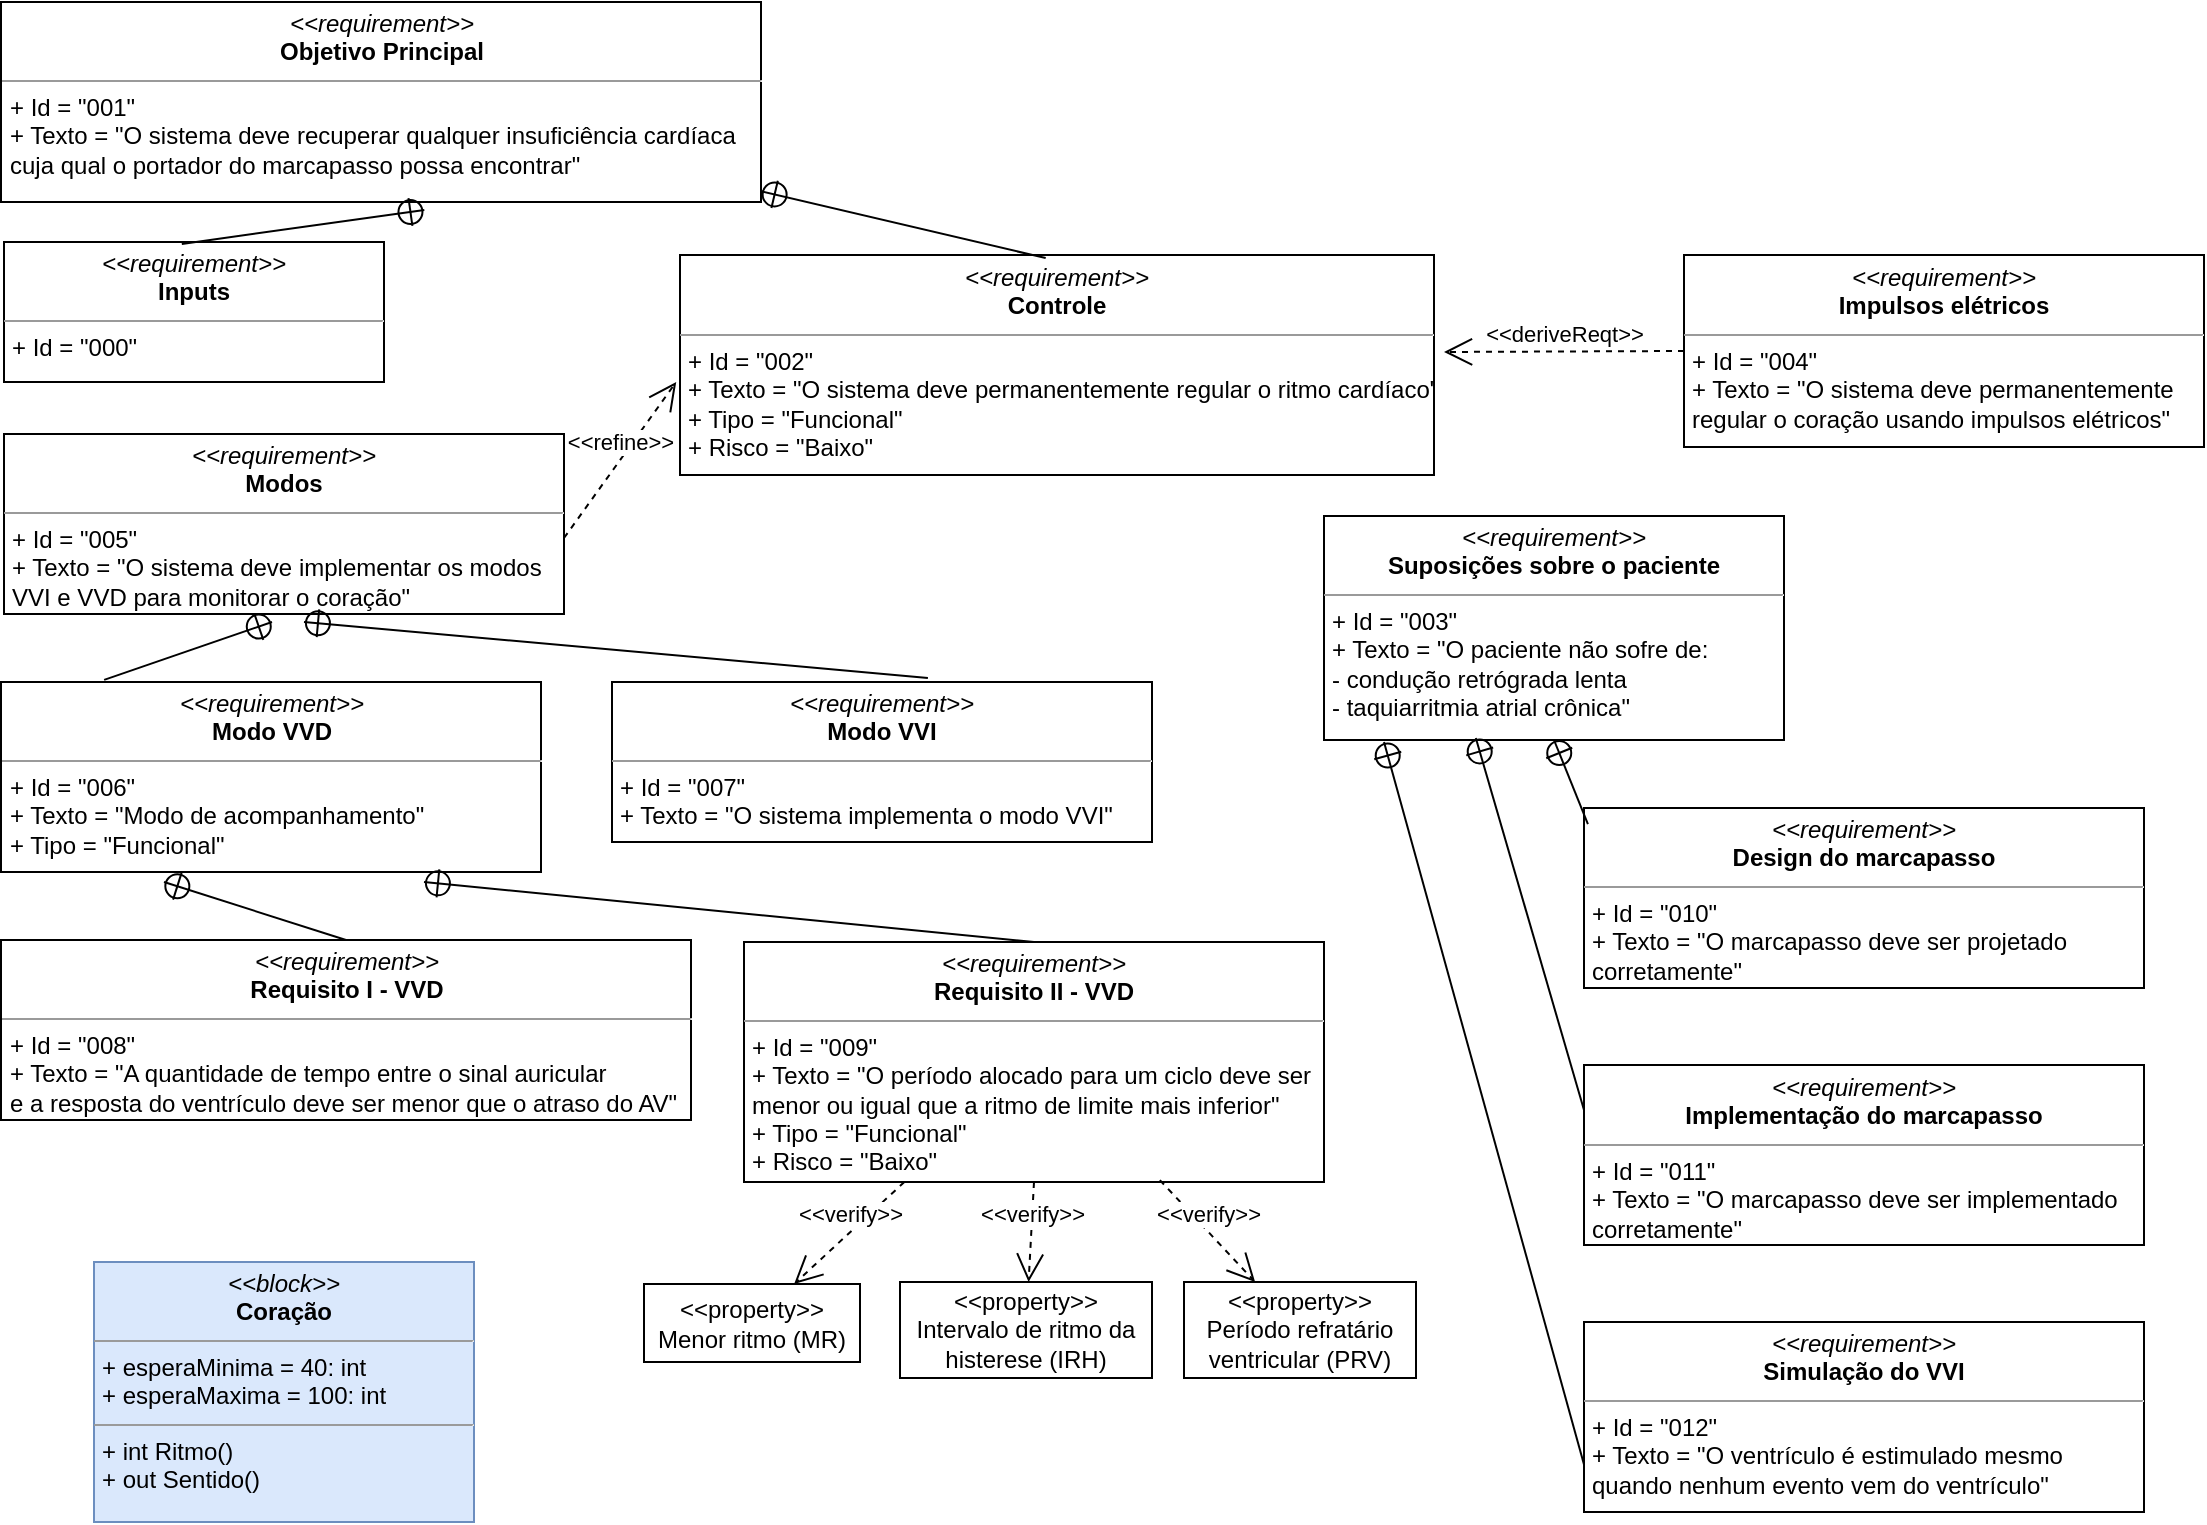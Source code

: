 <mxfile version="11.2.2" type="device" pages="1"><diagram id="b7WbjUVlmJThSf0i83Iy" name="Page-1"><mxGraphModel dx="1422" dy="715" grid="1" gridSize="10" guides="1" tooltips="1" connect="1" arrows="1" fold="1" page="1" pageScale="1" pageWidth="1169" pageHeight="827" math="0" shadow="0"><root><mxCell id="0"/><mxCell id="1" parent="0"/><mxCell id="lcYut5htCa5dopJex5zq-3" value="&lt;p style=&quot;margin: 0px ; margin-top: 4px ; text-align: center&quot;&gt;&lt;i&gt;&amp;lt;&amp;lt;requirement&amp;gt;&amp;gt;&lt;/i&gt;&lt;br&gt;&lt;b&gt;Objetivo Principal&lt;/b&gt;&lt;/p&gt;&lt;hr size=&quot;1&quot;&gt;&lt;p style=&quot;margin: 0px ; margin-left: 4px&quot;&gt;+ Id = &quot;001&quot;&lt;br&gt;+ Texto = &quot;O sistema deve recuperar qualquer insuficiência cardíaca&amp;nbsp;&lt;/p&gt;&lt;p style=&quot;margin: 0px ; margin-left: 4px&quot;&gt;cuja qual o portador do marcapasso possa encontrar&quot;&lt;/p&gt;" style="verticalAlign=top;align=left;overflow=fill;fontSize=12;fontFamily=Helvetica;html=1;" vertex="1" parent="1"><mxGeometry x="8.5" y="10" width="380" height="100" as="geometry"/></mxCell><mxCell id="lcYut5htCa5dopJex5zq-4" value="&lt;p style=&quot;margin: 0px ; margin-top: 4px ; text-align: center&quot;&gt;&lt;i&gt;&amp;lt;&amp;lt;requirement&amp;gt;&amp;gt;&lt;/i&gt;&lt;br&gt;&lt;b&gt;Inputs&lt;/b&gt;&lt;/p&gt;&lt;hr size=&quot;1&quot;&gt;&lt;p style=&quot;margin: 0px ; margin-left: 4px&quot;&gt;+ Id = &quot;000&quot;&lt;br&gt;&lt;br&gt;&lt;/p&gt;" style="verticalAlign=top;align=left;overflow=fill;fontSize=12;fontFamily=Helvetica;html=1;" vertex="1" parent="1"><mxGeometry x="10" y="130" width="190" height="70" as="geometry"/></mxCell><mxCell id="lcYut5htCa5dopJex5zq-5" value="&lt;p style=&quot;margin: 0px ; margin-top: 4px ; text-align: center&quot;&gt;&lt;i&gt;&amp;lt;&amp;lt;requirement&amp;gt;&amp;gt;&lt;/i&gt;&lt;br&gt;&lt;b&gt;Controle&lt;/b&gt;&lt;/p&gt;&lt;hr size=&quot;1&quot;&gt;&lt;p style=&quot;margin: 0px ; margin-left: 4px&quot;&gt;+ Id = &quot;002&quot;&lt;br&gt;+ Texto = &quot;O sistema deve permanentemente regular o ritmo cardíaco&lt;span&gt;&quot;&lt;/span&gt;&lt;/p&gt;&lt;p style=&quot;margin: 0px ; margin-left: 4px&quot;&gt;+ Tipo = &quot;Funcional&quot;&lt;/p&gt;&lt;p style=&quot;margin: 0px ; margin-left: 4px&quot;&gt;+ Risco = &quot;Baixo&quot;&lt;/p&gt;" style="verticalAlign=top;align=left;overflow=fill;fontSize=12;fontFamily=Helvetica;html=1;flipV=1;flipH=1;direction=west;" vertex="1" parent="1"><mxGeometry x="348" y="136.5" width="377" height="110" as="geometry"/></mxCell><mxCell id="lcYut5htCa5dopJex5zq-6" value="&lt;p style=&quot;margin: 0px ; margin-top: 4px ; text-align: center&quot;&gt;&lt;i&gt;&amp;lt;&amp;lt;requirement&amp;gt;&amp;gt;&lt;/i&gt;&lt;br&gt;&lt;b&gt;Suposições sobre o paciente&lt;/b&gt;&lt;/p&gt;&lt;hr size=&quot;1&quot;&gt;&lt;p style=&quot;margin: 0px ; margin-left: 4px&quot;&gt;+ Id = &quot;003&quot;&lt;br&gt;+ Texto = &quot;O paciente não sofre de:&lt;/p&gt;&lt;p style=&quot;margin: 0px ; margin-left: 4px&quot;&gt;&lt;span&gt;- condução retrógrada lenta&lt;/span&gt;&lt;/p&gt;&lt;p style=&quot;margin: 0px ; margin-left: 4px&quot;&gt;&lt;span&gt;- taquiarritmia atrial crônica&lt;/span&gt;&lt;span&gt;&quot;&lt;/span&gt;&lt;/p&gt;&lt;p style=&quot;margin: 0px ; margin-left: 4px&quot;&gt;&lt;br&gt;&lt;/p&gt;" style="verticalAlign=top;align=left;overflow=fill;fontSize=12;fontFamily=Helvetica;html=1;flipV=1;flipH=1;direction=west;" vertex="1" parent="1"><mxGeometry x="670" y="267" width="230" height="112" as="geometry"/></mxCell><mxCell id="lcYut5htCa5dopJex5zq-7" value="&lt;p style=&quot;margin: 0px ; margin-top: 4px ; text-align: center&quot;&gt;&lt;i&gt;&amp;lt;&amp;lt;requirement&amp;gt;&amp;gt;&lt;/i&gt;&lt;br&gt;&lt;b&gt;Impulsos elétricos&lt;/b&gt;&lt;/p&gt;&lt;hr size=&quot;1&quot;&gt;&lt;p style=&quot;margin: 0px ; margin-left: 4px&quot;&gt;+ Id = &quot;004&quot;&lt;br&gt;+ Texto = &quot;O sistema deve permanentemente&lt;/p&gt;&lt;p style=&quot;margin: 0px ; margin-left: 4px&quot;&gt;&lt;span&gt;regular o coração usando impulsos elétricos&quot;&lt;/span&gt;&lt;/p&gt;&lt;p style=&quot;margin: 0px ; margin-left: 4px&quot;&gt;&lt;br&gt;&lt;/p&gt;" style="verticalAlign=top;align=left;overflow=fill;fontSize=12;fontFamily=Helvetica;html=1;flipV=1;flipH=1;direction=west;" vertex="1" parent="1"><mxGeometry x="850" y="136.5" width="260" height="96" as="geometry"/></mxCell><mxCell id="lcYut5htCa5dopJex5zq-8" value="&lt;p style=&quot;margin: 0px ; margin-top: 4px ; text-align: center&quot;&gt;&lt;i&gt;&amp;lt;&amp;lt;requirement&amp;gt;&amp;gt;&lt;/i&gt;&lt;br&gt;&lt;b&gt;Modos&lt;/b&gt;&lt;/p&gt;&lt;hr size=&quot;1&quot;&gt;&lt;p style=&quot;margin: 0px ; margin-left: 4px&quot;&gt;+ Id = &quot;005&quot;&lt;br&gt;+ Texto = &quot;O sistema deve implementar os modos&amp;nbsp;&lt;/p&gt;&lt;p style=&quot;margin: 0px ; margin-left: 4px&quot;&gt;VVI e VVD para monitorar o coração&lt;span&gt;&quot;&lt;/span&gt;&lt;/p&gt;&lt;p style=&quot;margin: 0px ; margin-left: 4px&quot;&gt;&lt;br&gt;&lt;/p&gt;" style="verticalAlign=top;align=left;overflow=fill;fontSize=12;fontFamily=Helvetica;html=1;flipV=1;flipH=1;direction=west;" vertex="1" parent="1"><mxGeometry x="10" y="226" width="280" height="90" as="geometry"/></mxCell><mxCell id="lcYut5htCa5dopJex5zq-9" value="&lt;p style=&quot;margin: 0px ; margin-top: 4px ; text-align: center&quot;&gt;&lt;i&gt;&amp;lt;&amp;lt;requirement&amp;gt;&amp;gt;&lt;/i&gt;&lt;br&gt;&lt;b&gt;Design do marcapasso&lt;/b&gt;&lt;/p&gt;&lt;hr size=&quot;1&quot;&gt;&lt;p style=&quot;margin: 0px ; margin-left: 4px&quot;&gt;+ Id = &quot;010&quot;&lt;br&gt;+ Texto = &quot;O marcapasso deve ser projetado&amp;nbsp;&lt;/p&gt;&lt;p style=&quot;margin: 0px ; margin-left: 4px&quot;&gt;corretamente&lt;span&gt;&quot;&lt;/span&gt;&lt;/p&gt;&lt;p style=&quot;margin: 0px ; margin-left: 4px&quot;&gt;&lt;br&gt;&lt;/p&gt;" style="verticalAlign=top;align=left;overflow=fill;fontSize=12;fontFamily=Helvetica;html=1;flipV=1;flipH=1;direction=west;" vertex="1" parent="1"><mxGeometry x="800" y="413" width="280" height="90" as="geometry"/></mxCell><mxCell id="lcYut5htCa5dopJex5zq-10" value="&lt;p style=&quot;margin: 0px ; margin-top: 4px ; text-align: center&quot;&gt;&lt;i&gt;&amp;lt;&amp;lt;requirement&amp;gt;&amp;gt;&lt;/i&gt;&lt;br&gt;&lt;b&gt;Implementação do marcapasso&lt;/b&gt;&lt;/p&gt;&lt;hr size=&quot;1&quot;&gt;&lt;p style=&quot;margin: 0px ; margin-left: 4px&quot;&gt;+ Id = &quot;011&quot;&lt;br&gt;+ Texto = &quot;O marcapasso deve ser implementado&lt;/p&gt;&lt;p style=&quot;margin: 0px ; margin-left: 4px&quot;&gt;corretamente&lt;span&gt;&quot;&lt;/span&gt;&lt;/p&gt;&lt;p style=&quot;margin: 0px ; margin-left: 4px&quot;&gt;&lt;br&gt;&lt;/p&gt;" style="verticalAlign=top;align=left;overflow=fill;fontSize=12;fontFamily=Helvetica;html=1;flipV=1;flipH=1;direction=west;" vertex="1" parent="1"><mxGeometry x="800" y="541.5" width="280" height="90" as="geometry"/></mxCell><mxCell id="lcYut5htCa5dopJex5zq-11" value="&lt;p style=&quot;margin: 0px ; margin-top: 4px ; text-align: center&quot;&gt;&lt;i&gt;&amp;lt;&amp;lt;requirement&amp;gt;&amp;gt;&lt;/i&gt;&lt;br&gt;&lt;b&gt;Simulação do VVI&lt;/b&gt;&lt;/p&gt;&lt;hr size=&quot;1&quot;&gt;&lt;p style=&quot;margin: 0px ; margin-left: 4px&quot;&gt;+ Id = &quot;012&quot;&lt;br&gt;+ Texto = &quot;O ventrículo é estimulado mesmo&lt;/p&gt;&lt;p style=&quot;margin: 0px ; margin-left: 4px&quot;&gt;quando nenhum evento vem do ventrículo&quot;&lt;/p&gt;&lt;p style=&quot;margin: 0px ; margin-left: 4px&quot;&gt;&lt;br&gt;&lt;/p&gt;" style="verticalAlign=top;align=left;overflow=fill;fontSize=12;fontFamily=Helvetica;html=1;flipV=1;flipH=1;direction=west;" vertex="1" parent="1"><mxGeometry x="800" y="670" width="280" height="95" as="geometry"/></mxCell><mxCell id="lcYut5htCa5dopJex5zq-12" value="&lt;p style=&quot;margin: 0px ; margin-top: 4px ; text-align: center&quot;&gt;&lt;i&gt;&amp;lt;&amp;lt;requirement&amp;gt;&amp;gt;&lt;/i&gt;&lt;br&gt;&lt;b&gt;Modo VVI&lt;/b&gt;&lt;/p&gt;&lt;hr size=&quot;1&quot;&gt;&lt;p style=&quot;margin: 0px ; margin-left: 4px&quot;&gt;+ Id = &quot;007&quot;&lt;br&gt;+ Texto = &quot;O sistema implementa o modo VVI&lt;span&gt;&quot;&lt;/span&gt;&lt;/p&gt;&lt;p style=&quot;margin: 0px ; margin-left: 4px&quot;&gt;&lt;br&gt;&lt;/p&gt;" style="verticalAlign=top;align=left;overflow=fill;fontSize=12;fontFamily=Helvetica;html=1;flipV=1;flipH=1;direction=west;" vertex="1" parent="1"><mxGeometry x="314" y="350" width="270" height="80" as="geometry"/></mxCell><mxCell id="lcYut5htCa5dopJex5zq-13" value="&lt;p style=&quot;margin: 0px ; margin-top: 4px ; text-align: center&quot;&gt;&lt;i&gt;&amp;lt;&amp;lt;requirement&amp;gt;&amp;gt;&lt;/i&gt;&lt;br&gt;&lt;b&gt;Modo VVD&lt;/b&gt;&lt;/p&gt;&lt;hr size=&quot;1&quot;&gt;&lt;p style=&quot;margin: 0px ; margin-left: 4px&quot;&gt;+ Id = &quot;006&quot;&lt;br&gt;+ Texto = &quot;Modo de acompanhamento&lt;span&gt;&quot;&lt;/span&gt;&lt;/p&gt;&lt;p style=&quot;margin: 0px ; margin-left: 4px&quot;&gt;&lt;span&gt;+ Tipo = &quot;Funcional&quot;&lt;/span&gt;&lt;/p&gt;&lt;p style=&quot;margin: 0px ; margin-left: 4px&quot;&gt;&lt;span&gt;&lt;br&gt;&lt;/span&gt;&lt;/p&gt;&lt;p style=&quot;margin: 0px ; margin-left: 4px&quot;&gt;&lt;br&gt;&lt;/p&gt;" style="verticalAlign=top;align=left;overflow=fill;fontSize=12;fontFamily=Helvetica;html=1;flipV=1;flipH=1;direction=west;" vertex="1" parent="1"><mxGeometry x="8.5" y="350" width="270" height="95" as="geometry"/></mxCell><mxCell id="lcYut5htCa5dopJex5zq-14" value="&lt;p style=&quot;margin: 0px ; margin-top: 4px ; text-align: center&quot;&gt;&lt;i&gt;&amp;lt;&amp;lt;requirement&amp;gt;&amp;gt;&lt;/i&gt;&lt;br&gt;&lt;b&gt;Requisito I - VVD&lt;/b&gt;&lt;/p&gt;&lt;hr size=&quot;1&quot;&gt;&lt;p style=&quot;margin: 0px ; margin-left: 4px&quot;&gt;+ Id = &quot;008&quot;&lt;br&gt;+ Texto = &quot;A quantidade de tempo entre o sinal auricular&lt;/p&gt;&lt;p style=&quot;margin: 0px ; margin-left: 4px&quot;&gt;&lt;span&gt;e a resposta do ventrículo deve ser menor que o atraso do AV&quot;&lt;/span&gt;&lt;/p&gt;&lt;p style=&quot;margin: 0px ; margin-left: 4px&quot;&gt;&lt;br&gt;&lt;/p&gt;" style="verticalAlign=top;align=left;overflow=fill;fontSize=12;fontFamily=Helvetica;html=1;flipV=1;flipH=1;direction=west;" vertex="1" parent="1"><mxGeometry x="8.5" y="479" width="345" height="90" as="geometry"/></mxCell><mxCell id="lcYut5htCa5dopJex5zq-15" value="&lt;p style=&quot;margin: 0px ; margin-top: 4px ; text-align: center&quot;&gt;&lt;i&gt;&amp;lt;&amp;lt;requirement&amp;gt;&amp;gt;&lt;/i&gt;&lt;br&gt;&lt;b&gt;Requisito II - VVD&lt;/b&gt;&lt;/p&gt;&lt;hr size=&quot;1&quot;&gt;&lt;p style=&quot;margin: 0px ; margin-left: 4px&quot;&gt;+ Id = &quot;009&quot;&lt;br&gt;+ Texto = &quot;O período alocado para um ciclo deve ser&amp;nbsp;&lt;/p&gt;&lt;p style=&quot;margin: 0px ; margin-left: 4px&quot;&gt;menor ou igual que a ritmo de limite mais inferior&lt;span&gt;&quot;&lt;/span&gt;&lt;/p&gt;&lt;p style=&quot;margin: 0px ; margin-left: 4px&quot;&gt;+ Tipo = &quot;Funcional&quot;&lt;/p&gt;&lt;p style=&quot;margin: 0px ; margin-left: 4px&quot;&gt;+ Risco = &quot;Baixo&quot;&lt;/p&gt;&lt;p style=&quot;margin: 0px ; margin-left: 4px&quot;&gt;&lt;br&gt;&lt;/p&gt;" style="verticalAlign=top;align=left;overflow=fill;fontSize=12;fontFamily=Helvetica;html=1;flipV=1;flipH=1;direction=west;" vertex="1" parent="1"><mxGeometry x="380" y="480" width="290" height="120" as="geometry"/></mxCell><mxCell id="lcYut5htCa5dopJex5zq-17" value="&amp;lt;&amp;lt;property&amp;gt;&amp;gt;&lt;br&gt;Menor ritmo (MR)" style="shape=rect;html=1;whiteSpace=wrap;align=center;" vertex="1" parent="1"><mxGeometry x="330" y="651" width="108" height="39" as="geometry"/></mxCell><mxCell id="lcYut5htCa5dopJex5zq-18" value="&amp;lt;&amp;lt;property&amp;gt;&amp;gt;&lt;br&gt;Período refratário ventricular (PRV)" style="shape=rect;html=1;whiteSpace=wrap;align=center;" vertex="1" parent="1"><mxGeometry x="600" y="650" width="116" height="48" as="geometry"/></mxCell><mxCell id="lcYut5htCa5dopJex5zq-19" value="&amp;lt;&amp;lt;property&amp;gt;&amp;gt;&lt;br&gt;Intervalo de ritmo da histerese (IRH)" style="shape=rect;html=1;whiteSpace=wrap;align=center;" vertex="1" parent="1"><mxGeometry x="458" y="650" width="126" height="48" as="geometry"/></mxCell><mxCell id="lcYut5htCa5dopJex5zq-22" value="&amp;lt;&amp;lt;verify&amp;gt;&amp;gt;" style="edgeStyle=none;html=1;endArrow=open;endSize=12;dashed=1;verticalAlign=bottom;" edge="1" parent="1" source="lcYut5htCa5dopJex5zq-15" target="lcYut5htCa5dopJex5zq-17"><mxGeometry width="160" relative="1" as="geometry"><mxPoint x="390" y="630" as="sourcePoint"/><mxPoint x="550" y="630" as="targetPoint"/></mxGeometry></mxCell><mxCell id="lcYut5htCa5dopJex5zq-25" value="&amp;lt;&amp;lt;verify&amp;gt;&amp;gt;" style="edgeStyle=none;html=1;endArrow=open;endSize=12;dashed=1;verticalAlign=bottom;exitX=0.5;exitY=0;exitDx=0;exitDy=0;" edge="1" parent="1" source="lcYut5htCa5dopJex5zq-15" target="lcYut5htCa5dopJex5zq-19"><mxGeometry width="160" relative="1" as="geometry"><mxPoint x="490" y="620" as="sourcePoint"/><mxPoint x="650" y="620" as="targetPoint"/></mxGeometry></mxCell><mxCell id="lcYut5htCa5dopJex5zq-26" value="&amp;lt;&amp;lt;verify&amp;gt;&amp;gt;" style="edgeStyle=none;html=1;endArrow=open;endSize=12;dashed=1;verticalAlign=bottom;exitX=0.717;exitY=0.992;exitDx=0;exitDy=0;exitPerimeter=0;" edge="1" parent="1" source="lcYut5htCa5dopJex5zq-15" target="lcYut5htCa5dopJex5zq-18"><mxGeometry width="160" relative="1" as="geometry"><mxPoint x="590" y="630" as="sourcePoint"/><mxPoint x="750" y="630" as="targetPoint"/></mxGeometry></mxCell><mxCell id="lcYut5htCa5dopJex5zq-27" value="&amp;lt;&amp;lt;refine&amp;gt;&amp;gt;" style="edgeStyle=none;html=1;endArrow=open;endSize=12;dashed=1;verticalAlign=bottom;exitX=1;exitY=0.578;exitDx=0;exitDy=0;exitPerimeter=0;entryX=-0.005;entryY=0.577;entryDx=0;entryDy=0;entryPerimeter=0;" edge="1" parent="1" source="lcYut5htCa5dopJex5zq-8" target="lcYut5htCa5dopJex5zq-5"><mxGeometry width="160" relative="1" as="geometry"><mxPoint x="340" y="280" as="sourcePoint"/><mxPoint x="500" y="280" as="targetPoint"/></mxGeometry></mxCell><mxCell id="lcYut5htCa5dopJex5zq-35" value="&amp;lt;&amp;lt;deriveReqt&amp;gt;&amp;gt;" style="edgeStyle=none;html=1;endArrow=open;endSize=12;dashed=1;verticalAlign=bottom;exitX=1;exitY=0.5;exitDx=0;exitDy=0;" edge="1" parent="1" source="lcYut5htCa5dopJex5zq-7"><mxGeometry width="160" relative="1" as="geometry"><mxPoint x="660" y="300" as="sourcePoint"/><mxPoint x="730" y="185" as="targetPoint"/></mxGeometry></mxCell><mxCell id="lcYut5htCa5dopJex5zq-36" value="" style="edgeStyle=none;html=1;startArrow=sysMLPackCont;startSize=12;endArrow=none;entryX=0.485;entryY=0.014;entryDx=0;entryDy=0;entryPerimeter=0;" edge="1" parent="1" source="lcYut5htCa5dopJex5zq-3" target="lcYut5htCa5dopJex5zq-5"><mxGeometry width="160" relative="1" as="geometry"><mxPoint x="230" y="150" as="sourcePoint"/><mxPoint x="390" y="150" as="targetPoint"/></mxGeometry></mxCell><mxCell id="lcYut5htCa5dopJex5zq-37" value="" style="edgeStyle=none;html=1;startArrow=sysMLPackCont;startSize=12;endArrow=none;exitX=0.557;exitY=1.04;exitDx=0;exitDy=0;entryX=0.468;entryY=0.014;entryDx=0;entryDy=0;entryPerimeter=0;exitPerimeter=0;" edge="1" parent="1" source="lcYut5htCa5dopJex5zq-3" target="lcYut5htCa5dopJex5zq-4"><mxGeometry width="160" relative="1" as="geometry"><mxPoint x="260" y="160" as="sourcePoint"/><mxPoint x="420" y="160" as="targetPoint"/></mxGeometry></mxCell><mxCell id="lcYut5htCa5dopJex5zq-38" value="" style="edgeStyle=none;html=1;startArrow=sysMLPackCont;startSize=12;endArrow=none;entryX=0.585;entryY=-0.025;entryDx=0;entryDy=0;entryPerimeter=0;" edge="1" parent="1" target="lcYut5htCa5dopJex5zq-12"><mxGeometry width="160" relative="1" as="geometry"><mxPoint x="160" y="320" as="sourcePoint"/><mxPoint x="520" y="320" as="targetPoint"/></mxGeometry></mxCell><mxCell id="lcYut5htCa5dopJex5zq-39" value="" style="edgeStyle=none;html=1;startArrow=sysMLPackCont;startSize=12;endArrow=none;entryX=0.191;entryY=-0.011;entryDx=0;entryDy=0;entryPerimeter=0;" edge="1" parent="1" target="lcYut5htCa5dopJex5zq-13"><mxGeometry width="160" relative="1" as="geometry"><mxPoint x="144" y="320" as="sourcePoint"/><mxPoint x="130" y="340" as="targetPoint"/></mxGeometry></mxCell><mxCell id="lcYut5htCa5dopJex5zq-40" value="" style="edgeStyle=none;html=1;startArrow=sysMLPackCont;startSize=12;endArrow=none;entryX=0.5;entryY=1;entryDx=0;entryDy=0;" edge="1" parent="1" target="lcYut5htCa5dopJex5zq-15"><mxGeometry width="160" relative="1" as="geometry"><mxPoint x="220" y="450" as="sourcePoint"/><mxPoint x="370" y="460" as="targetPoint"/></mxGeometry></mxCell><mxCell id="lcYut5htCa5dopJex5zq-41" value="" style="edgeStyle=none;html=1;startArrow=sysMLPackCont;startSize=12;endArrow=none;entryX=0.5;entryY=1;entryDx=0;entryDy=0;" edge="1" parent="1" target="lcYut5htCa5dopJex5zq-14"><mxGeometry width="160" relative="1" as="geometry"><mxPoint x="90" y="450" as="sourcePoint"/><mxPoint x="230" y="460" as="targetPoint"/></mxGeometry></mxCell><mxCell id="lcYut5htCa5dopJex5zq-43" value="" style="edgeStyle=none;html=1;startArrow=sysMLPackCont;startSize=12;endArrow=none;exitX=0.33;exitY=0.991;exitDx=0;exitDy=0;exitPerimeter=0;entryX=1;entryY=0.75;entryDx=0;entryDy=0;" edge="1" parent="1" source="lcYut5htCa5dopJex5zq-6" target="lcYut5htCa5dopJex5zq-10"><mxGeometry width="160" relative="1" as="geometry"><mxPoint x="760" y="530" as="sourcePoint"/><mxPoint x="920" y="530" as="targetPoint"/></mxGeometry></mxCell><mxCell id="lcYut5htCa5dopJex5zq-44" value="" style="edgeStyle=none;html=1;startArrow=sysMLPackCont;startSize=12;endArrow=none;entryX=1;entryY=0.25;entryDx=0;entryDy=0;" edge="1" parent="1" target="lcYut5htCa5dopJex5zq-11"><mxGeometry width="160" relative="1" as="geometry"><mxPoint x="700" y="380" as="sourcePoint"/><mxPoint x="860" y="450" as="targetPoint"/></mxGeometry></mxCell><mxCell id="lcYut5htCa5dopJex5zq-45" value="" style="edgeStyle=none;html=1;startArrow=sysMLPackCont;startSize=12;endArrow=none;exitX=0.5;exitY=0;exitDx=0;exitDy=0;entryX=0.007;entryY=0.089;entryDx=0;entryDy=0;entryPerimeter=0;" edge="1" parent="1" source="lcYut5htCa5dopJex5zq-6" target="lcYut5htCa5dopJex5zq-9"><mxGeometry width="160" relative="1" as="geometry"><mxPoint x="790" y="400" as="sourcePoint"/><mxPoint x="950" y="400" as="targetPoint"/></mxGeometry></mxCell><mxCell id="lcYut5htCa5dopJex5zq-46" value="&lt;p style=&quot;margin: 0px ; margin-top: 4px ; text-align: center&quot;&gt;&lt;i&gt;&amp;lt;&amp;lt;block&amp;gt;&amp;gt;&lt;/i&gt;&lt;br&gt;&lt;b&gt;Coração&lt;/b&gt;&lt;/p&gt;&lt;hr size=&quot;1&quot;&gt;&lt;p style=&quot;margin: 0px ; margin-left: 4px&quot;&gt;+ esperaMinima = 40: int&lt;br&gt;+ esperaMaxima = 100: int&lt;/p&gt;&lt;hr size=&quot;1&quot;&gt;&lt;p style=&quot;margin: 0px ; margin-left: 4px&quot;&gt;+ int Ritmo()&lt;br&gt;+ out Sentido()&lt;/p&gt;" style="verticalAlign=top;align=left;overflow=fill;fontSize=12;fontFamily=Helvetica;html=1;fillColor=#dae8fc;strokeColor=#6c8ebf;" vertex="1" parent="1"><mxGeometry x="55" y="640" width="190" height="130" as="geometry"/></mxCell></root></mxGraphModel></diagram></mxfile>